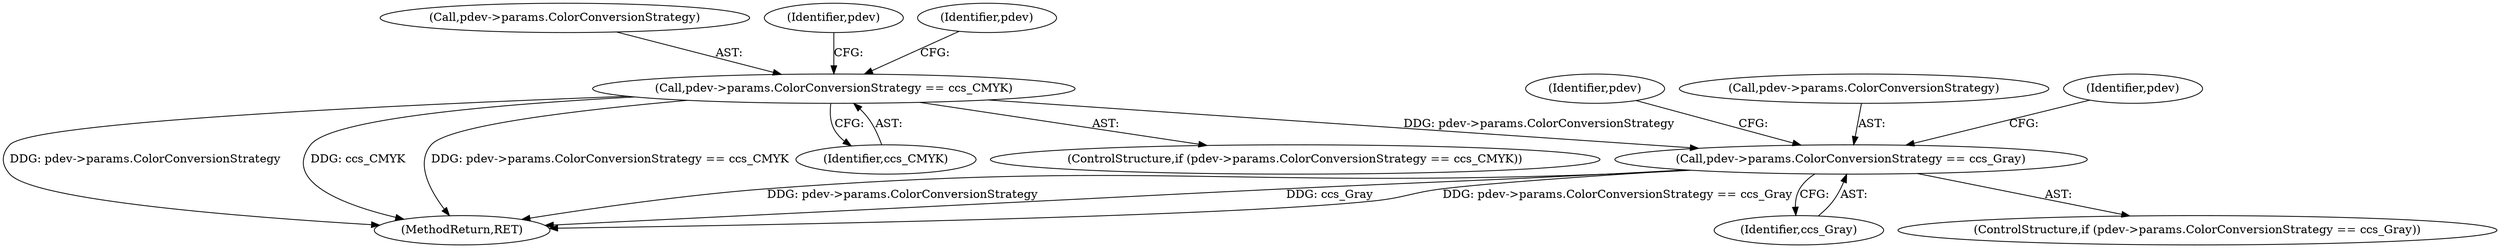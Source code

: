 digraph "0_ghostscript_c3476dde7743761a4e1d39a631716199b696b880@pointer" {
"1001018" [label="(Call,pdev->params.ColorConversionStrategy == ccs_Gray)"];
"1001002" [label="(Call,pdev->params.ColorConversionStrategy == ccs_CMYK)"];
"1001017" [label="(ControlStructure,if (pdev->params.ColorConversionStrategy == ccs_Gray))"];
"1001008" [label="(Identifier,ccs_CMYK)"];
"1001028" [label="(Identifier,pdev)"];
"1001019" [label="(Call,pdev->params.ColorConversionStrategy)"];
"1001003" [label="(Call,pdev->params.ColorConversionStrategy)"];
"1001001" [label="(ControlStructure,if (pdev->params.ColorConversionStrategy == ccs_CMYK))"];
"1001002" [label="(Call,pdev->params.ColorConversionStrategy == ccs_CMYK)"];
"1001551" [label="(MethodReturn,RET)"];
"1001024" [label="(Identifier,ccs_Gray)"];
"1001012" [label="(Identifier,pdev)"];
"1001035" [label="(Identifier,pdev)"];
"1001021" [label="(Identifier,pdev)"];
"1001018" [label="(Call,pdev->params.ColorConversionStrategy == ccs_Gray)"];
"1001018" -> "1001017"  [label="AST: "];
"1001018" -> "1001024"  [label="CFG: "];
"1001019" -> "1001018"  [label="AST: "];
"1001024" -> "1001018"  [label="AST: "];
"1001028" -> "1001018"  [label="CFG: "];
"1001035" -> "1001018"  [label="CFG: "];
"1001018" -> "1001551"  [label="DDG: ccs_Gray"];
"1001018" -> "1001551"  [label="DDG: pdev->params.ColorConversionStrategy == ccs_Gray"];
"1001018" -> "1001551"  [label="DDG: pdev->params.ColorConversionStrategy"];
"1001002" -> "1001018"  [label="DDG: pdev->params.ColorConversionStrategy"];
"1001002" -> "1001001"  [label="AST: "];
"1001002" -> "1001008"  [label="CFG: "];
"1001003" -> "1001002"  [label="AST: "];
"1001008" -> "1001002"  [label="AST: "];
"1001012" -> "1001002"  [label="CFG: "];
"1001021" -> "1001002"  [label="CFG: "];
"1001002" -> "1001551"  [label="DDG: pdev->params.ColorConversionStrategy"];
"1001002" -> "1001551"  [label="DDG: ccs_CMYK"];
"1001002" -> "1001551"  [label="DDG: pdev->params.ColorConversionStrategy == ccs_CMYK"];
}
